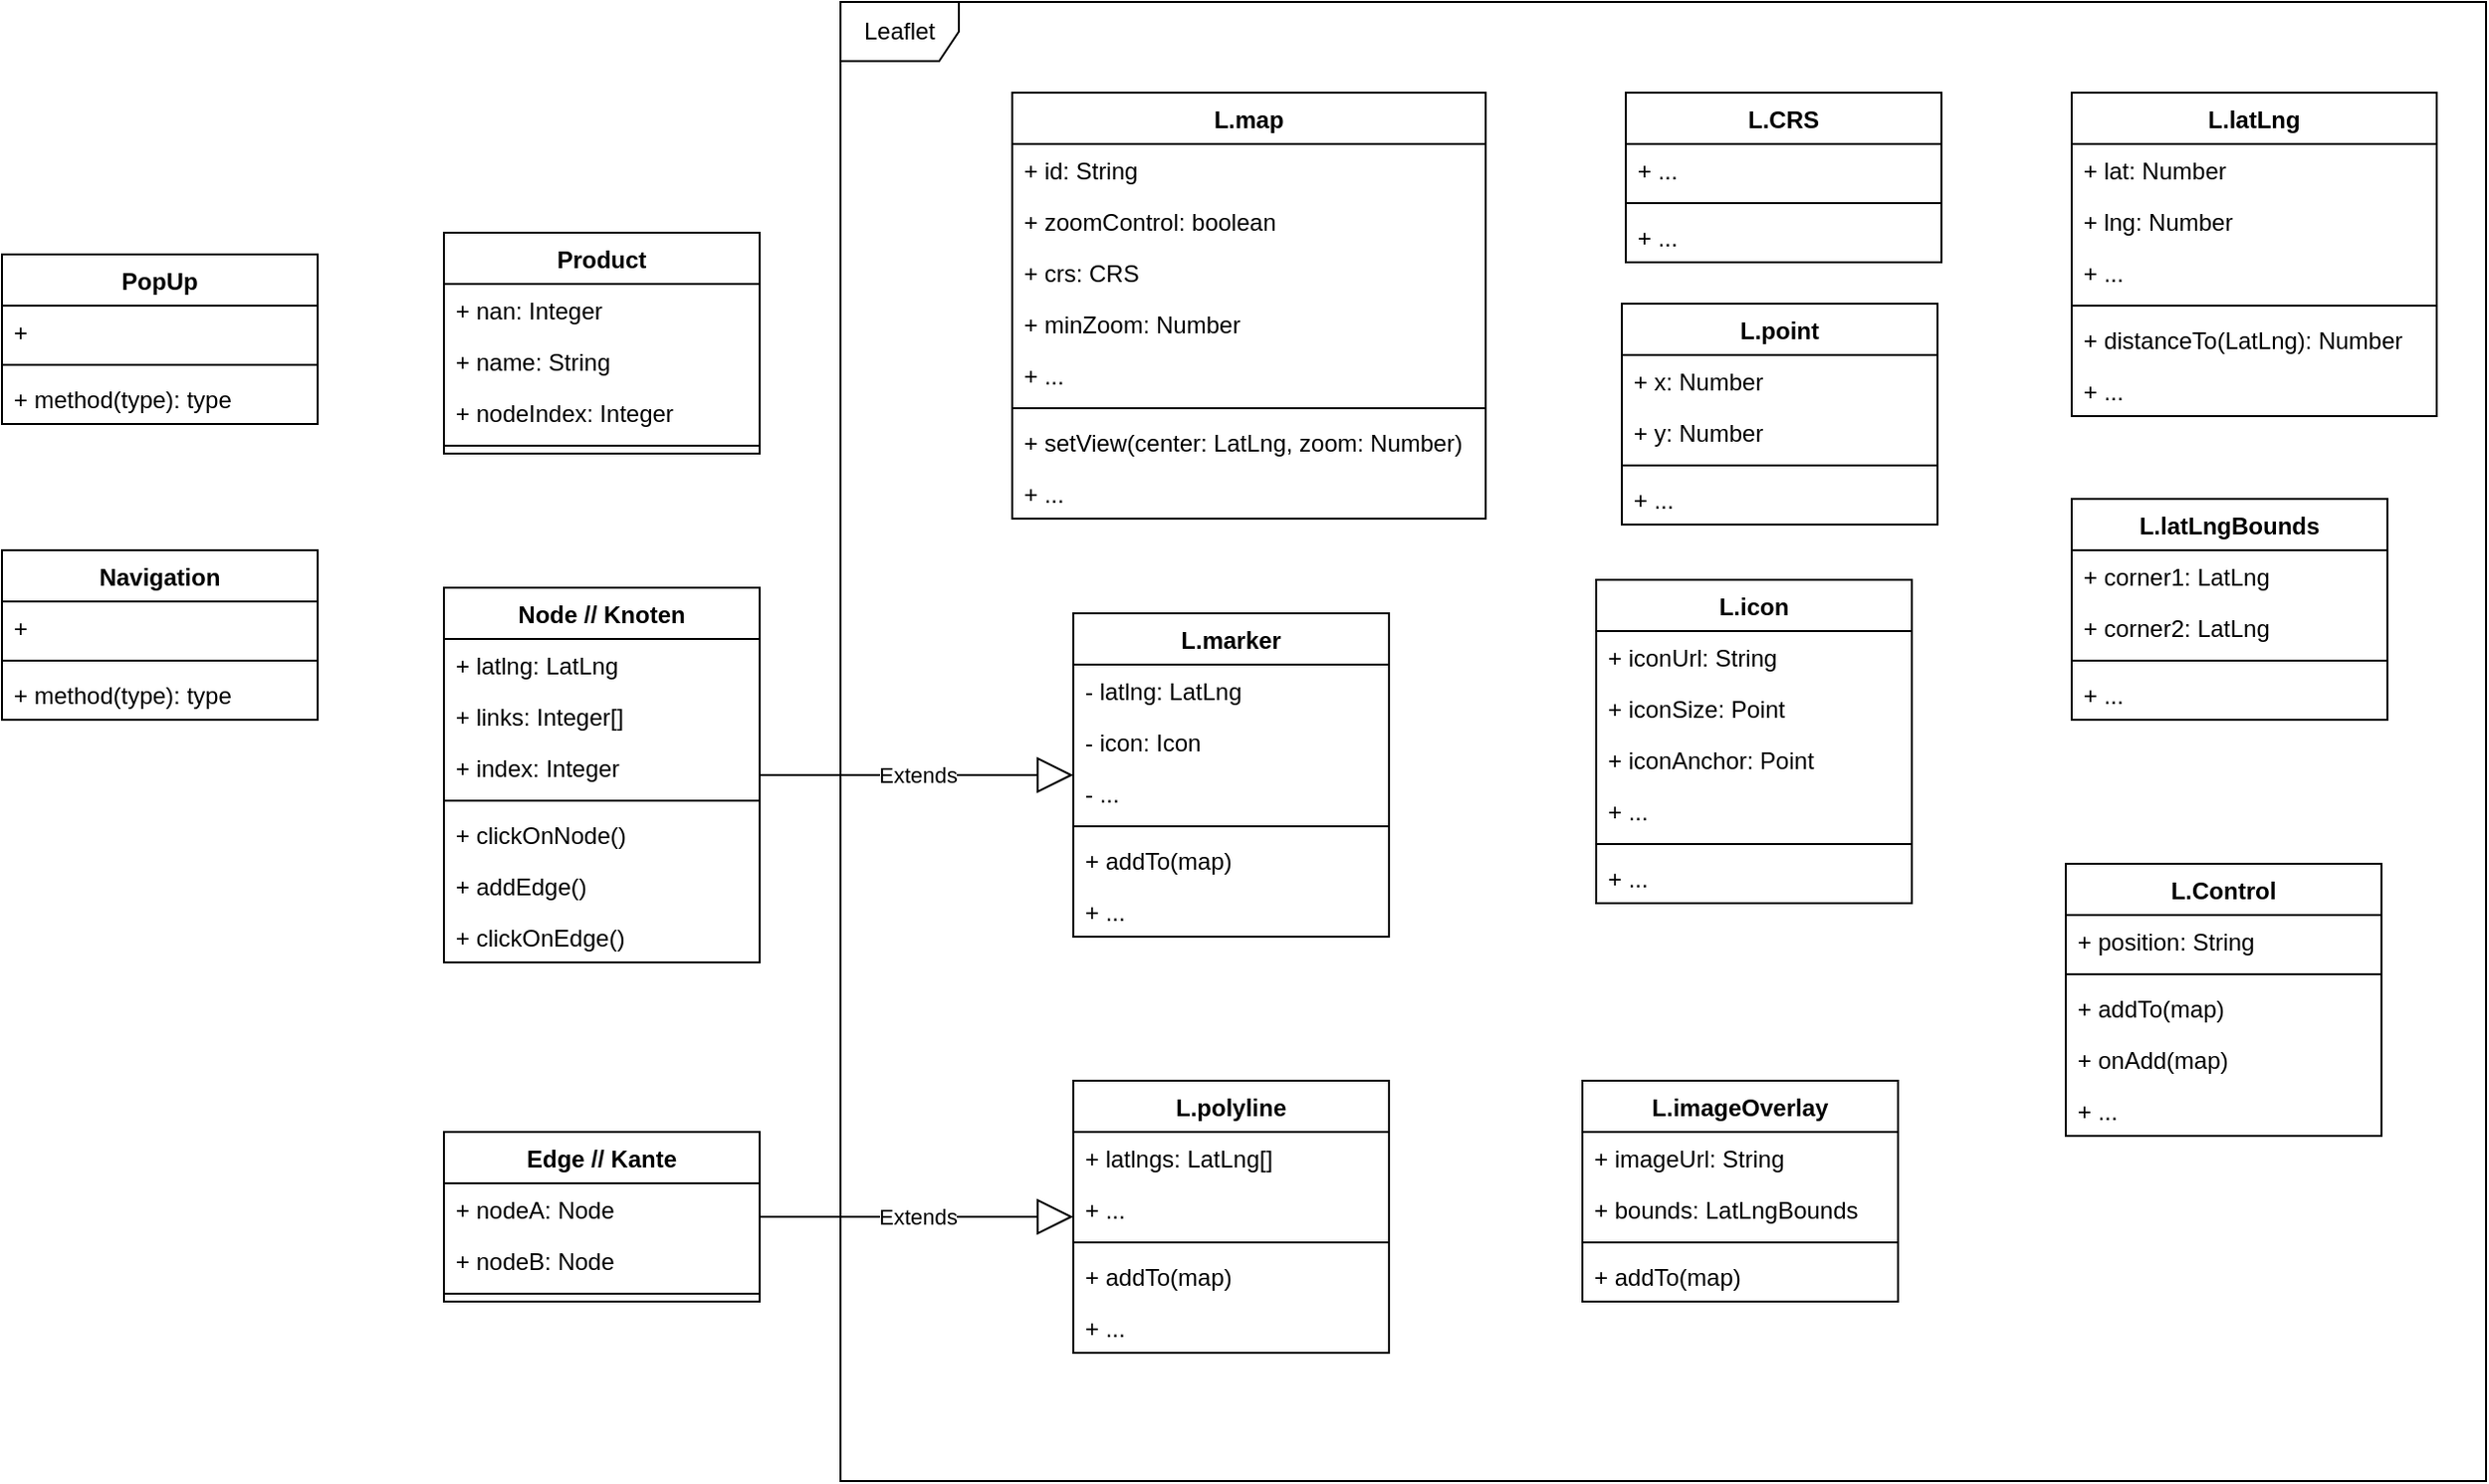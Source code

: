 <mxfile version="24.7.7" pages="2">
  <diagram id="jrNGx-gabtCFgvl1K_JJ" name="Klassendiagramm">
    <mxGraphModel dx="2342" dy="1820" grid="0" gridSize="10" guides="1" tooltips="1" connect="1" arrows="1" fold="1" page="0" pageScale="1" pageWidth="850" pageHeight="1100" math="0" shadow="0">
      <root>
        <mxCell id="0" />
        <mxCell id="1" parent="0" />
        <mxCell id="47bcrhxyphqd8BRHlcOZ-18" value="Leaflet" style="shape=umlFrame;whiteSpace=wrap;html=1;movable=0;resizable=0;rotatable=0;deletable=0;editable=0;connectable=0;locked=1;" parent="1" vertex="1">
          <mxGeometry x="-164" y="-469" width="834" height="750" as="geometry" />
        </mxCell>
        <mxCell id="-IxNRpvLPGeOnTa2XRwh-1" value="Node // Knoten" style="swimlane;fontStyle=1;align=center;verticalAlign=top;childLayout=stackLayout;horizontal=1;startSize=26;horizontalStack=0;resizeParent=1;resizeParentMax=0;resizeLast=0;collapsible=1;marginBottom=0;" parent="1" vertex="1">
          <mxGeometry x="-365" y="-172" width="160" height="190" as="geometry" />
        </mxCell>
        <mxCell id="2" value="+ latlng: LatLng" style="text;strokeColor=none;fillColor=none;align=left;verticalAlign=top;spacingLeft=4;spacingRight=4;overflow=hidden;rotatable=0;points=[[0,0.5],[1,0.5]];portConstraint=eastwest;" parent="-IxNRpvLPGeOnTa2XRwh-1" vertex="1">
          <mxGeometry y="26" width="160" height="26" as="geometry" />
        </mxCell>
        <mxCell id="79ByzgNNwlD58r3_2kEv-2" value="+ links: Integer[]" style="text;strokeColor=none;fillColor=none;align=left;verticalAlign=top;spacingLeft=4;spacingRight=4;overflow=hidden;rotatable=0;points=[[0,0.5],[1,0.5]];portConstraint=eastwest;" parent="-IxNRpvLPGeOnTa2XRwh-1" vertex="1">
          <mxGeometry y="52" width="160" height="26" as="geometry" />
        </mxCell>
        <mxCell id="47bcrhxyphqd8BRHlcOZ-35" value="+ index: Integer" style="text;strokeColor=none;fillColor=none;align=left;verticalAlign=top;spacingLeft=4;spacingRight=4;overflow=hidden;rotatable=0;points=[[0,0.5],[1,0.5]];portConstraint=eastwest;" parent="-IxNRpvLPGeOnTa2XRwh-1" vertex="1">
          <mxGeometry y="78" width="160" height="26" as="geometry" />
        </mxCell>
        <mxCell id="-IxNRpvLPGeOnTa2XRwh-3" value="" style="line;strokeWidth=1;fillColor=none;align=left;verticalAlign=middle;spacingTop=-1;spacingLeft=3;spacingRight=3;rotatable=0;labelPosition=right;points=[];portConstraint=eastwest;strokeColor=inherit;" parent="-IxNRpvLPGeOnTa2XRwh-1" vertex="1">
          <mxGeometry y="104" width="160" height="8" as="geometry" />
        </mxCell>
        <mxCell id="-IxNRpvLPGeOnTa2XRwh-4" value="+ clickOnNode()" style="text;strokeColor=none;fillColor=none;align=left;verticalAlign=top;spacingLeft=4;spacingRight=4;overflow=hidden;rotatable=0;points=[[0,0.5],[1,0.5]];portConstraint=eastwest;" parent="-IxNRpvLPGeOnTa2XRwh-1" vertex="1">
          <mxGeometry y="112" width="160" height="26" as="geometry" />
        </mxCell>
        <mxCell id="3" value="+ addEdge()" style="text;strokeColor=none;fillColor=none;align=left;verticalAlign=top;spacingLeft=4;spacingRight=4;overflow=hidden;rotatable=0;points=[[0,0.5],[1,0.5]];portConstraint=eastwest;" parent="-IxNRpvLPGeOnTa2XRwh-1" vertex="1">
          <mxGeometry y="138" width="160" height="26" as="geometry" />
        </mxCell>
        <mxCell id="4" value="+ clickOnEdge()" style="text;strokeColor=none;fillColor=none;align=left;verticalAlign=top;spacingLeft=4;spacingRight=4;overflow=hidden;rotatable=0;points=[[0,0.5],[1,0.5]];portConstraint=eastwest;" parent="-IxNRpvLPGeOnTa2XRwh-1" vertex="1">
          <mxGeometry y="164" width="160" height="26" as="geometry" />
        </mxCell>
        <mxCell id="47bcrhxyphqd8BRHlcOZ-1" value="L.marker" style="swimlane;fontStyle=1;align=center;verticalAlign=top;childLayout=stackLayout;horizontal=1;startSize=26;horizontalStack=0;resizeParent=1;resizeParentMax=0;resizeLast=0;collapsible=1;marginBottom=0;" parent="1" vertex="1">
          <mxGeometry x="-46" y="-159" width="160" height="164" as="geometry" />
        </mxCell>
        <mxCell id="47bcrhxyphqd8BRHlcOZ-2" value="- latlng: LatLng" style="text;strokeColor=none;fillColor=none;align=left;verticalAlign=top;spacingLeft=4;spacingRight=4;overflow=hidden;rotatable=0;points=[[0,0.5],[1,0.5]];portConstraint=eastwest;" parent="47bcrhxyphqd8BRHlcOZ-1" vertex="1">
          <mxGeometry y="26" width="160" height="26" as="geometry" />
        </mxCell>
        <mxCell id="47bcrhxyphqd8BRHlcOZ-5" value="- icon: Icon" style="text;strokeColor=none;fillColor=none;align=left;verticalAlign=top;spacingLeft=4;spacingRight=4;overflow=hidden;rotatable=0;points=[[0,0.5],[1,0.5]];portConstraint=eastwest;" parent="47bcrhxyphqd8BRHlcOZ-1" vertex="1">
          <mxGeometry y="52" width="160" height="26" as="geometry" />
        </mxCell>
        <mxCell id="47bcrhxyphqd8BRHlcOZ-22" value="- ..." style="text;strokeColor=none;fillColor=none;align=left;verticalAlign=top;spacingLeft=4;spacingRight=4;overflow=hidden;rotatable=0;points=[[0,0.5],[1,0.5]];portConstraint=eastwest;" parent="47bcrhxyphqd8BRHlcOZ-1" vertex="1">
          <mxGeometry y="78" width="160" height="26" as="geometry" />
        </mxCell>
        <mxCell id="47bcrhxyphqd8BRHlcOZ-3" value="" style="line;strokeWidth=1;fillColor=none;align=left;verticalAlign=middle;spacingTop=-1;spacingLeft=3;spacingRight=3;rotatable=0;labelPosition=right;points=[];portConstraint=eastwest;strokeColor=inherit;" parent="47bcrhxyphqd8BRHlcOZ-1" vertex="1">
          <mxGeometry y="104" width="160" height="8" as="geometry" />
        </mxCell>
        <mxCell id="4031oEJd7GCodYw7584o-1" value="+ addTo(map)" style="text;strokeColor=none;fillColor=none;align=left;verticalAlign=top;spacingLeft=4;spacingRight=4;overflow=hidden;rotatable=0;points=[[0,0.5],[1,0.5]];portConstraint=eastwest;" parent="47bcrhxyphqd8BRHlcOZ-1" vertex="1">
          <mxGeometry y="112" width="160" height="26" as="geometry" />
        </mxCell>
        <mxCell id="47bcrhxyphqd8BRHlcOZ-23" value="+ ..." style="text;strokeColor=none;fillColor=none;align=left;verticalAlign=top;spacingLeft=4;spacingRight=4;overflow=hidden;rotatable=0;points=[[0,0.5],[1,0.5]];portConstraint=eastwest;" parent="47bcrhxyphqd8BRHlcOZ-1" vertex="1">
          <mxGeometry y="138" width="160" height="26" as="geometry" />
        </mxCell>
        <mxCell id="47bcrhxyphqd8BRHlcOZ-6" value="L.icon" style="swimlane;fontStyle=1;align=center;verticalAlign=top;childLayout=stackLayout;horizontal=1;startSize=26;horizontalStack=0;resizeParent=1;resizeParentMax=0;resizeLast=0;collapsible=1;marginBottom=0;" parent="1" vertex="1">
          <mxGeometry x="219" y="-176" width="160" height="164" as="geometry" />
        </mxCell>
        <mxCell id="47bcrhxyphqd8BRHlcOZ-7" value="+ iconUrl: String" style="text;strokeColor=none;fillColor=none;align=left;verticalAlign=top;spacingLeft=4;spacingRight=4;overflow=hidden;rotatable=0;points=[[0,0.5],[1,0.5]];portConstraint=eastwest;" parent="47bcrhxyphqd8BRHlcOZ-6" vertex="1">
          <mxGeometry y="26" width="160" height="26" as="geometry" />
        </mxCell>
        <mxCell id="47bcrhxyphqd8BRHlcOZ-10" value="+ iconSize: Point" style="text;strokeColor=none;fillColor=none;align=left;verticalAlign=top;spacingLeft=4;spacingRight=4;overflow=hidden;rotatable=0;points=[[0,0.5],[1,0.5]];portConstraint=eastwest;" parent="47bcrhxyphqd8BRHlcOZ-6" vertex="1">
          <mxGeometry y="52" width="160" height="26" as="geometry" />
        </mxCell>
        <mxCell id="47bcrhxyphqd8BRHlcOZ-11" value="+ iconAnchor: Point" style="text;strokeColor=none;fillColor=none;align=left;verticalAlign=top;spacingLeft=4;spacingRight=4;overflow=hidden;rotatable=0;points=[[0,0.5],[1,0.5]];portConstraint=eastwest;" parent="47bcrhxyphqd8BRHlcOZ-6" vertex="1">
          <mxGeometry y="78" width="160" height="26" as="geometry" />
        </mxCell>
        <mxCell id="47bcrhxyphqd8BRHlcOZ-20" value="+ ..." style="text;strokeColor=none;fillColor=none;align=left;verticalAlign=top;spacingLeft=4;spacingRight=4;overflow=hidden;rotatable=0;points=[[0,0.5],[1,0.5]];portConstraint=eastwest;" parent="47bcrhxyphqd8BRHlcOZ-6" vertex="1">
          <mxGeometry y="104" width="160" height="26" as="geometry" />
        </mxCell>
        <mxCell id="47bcrhxyphqd8BRHlcOZ-8" value="" style="line;strokeWidth=1;fillColor=none;align=left;verticalAlign=middle;spacingTop=-1;spacingLeft=3;spacingRight=3;rotatable=0;labelPosition=right;points=[];portConstraint=eastwest;strokeColor=inherit;" parent="47bcrhxyphqd8BRHlcOZ-6" vertex="1">
          <mxGeometry y="130" width="160" height="8" as="geometry" />
        </mxCell>
        <mxCell id="47bcrhxyphqd8BRHlcOZ-9" value="+ ..." style="text;strokeColor=none;fillColor=none;align=left;verticalAlign=top;spacingLeft=4;spacingRight=4;overflow=hidden;rotatable=0;points=[[0,0.5],[1,0.5]];portConstraint=eastwest;" parent="47bcrhxyphqd8BRHlcOZ-6" vertex="1">
          <mxGeometry y="138" width="160" height="26" as="geometry" />
        </mxCell>
        <mxCell id="47bcrhxyphqd8BRHlcOZ-12" value="L.point" style="swimlane;fontStyle=1;align=center;verticalAlign=top;childLayout=stackLayout;horizontal=1;startSize=26;horizontalStack=0;resizeParent=1;resizeParentMax=0;resizeLast=0;collapsible=1;marginBottom=0;" parent="1" vertex="1">
          <mxGeometry x="232" y="-316" width="160" height="112" as="geometry" />
        </mxCell>
        <mxCell id="47bcrhxyphqd8BRHlcOZ-13" value="+ x: Number" style="text;strokeColor=none;fillColor=none;align=left;verticalAlign=top;spacingLeft=4;spacingRight=4;overflow=hidden;rotatable=0;points=[[0,0.5],[1,0.5]];portConstraint=eastwest;" parent="47bcrhxyphqd8BRHlcOZ-12" vertex="1">
          <mxGeometry y="26" width="160" height="26" as="geometry" />
        </mxCell>
        <mxCell id="47bcrhxyphqd8BRHlcOZ-16" value="+ y: Number" style="text;strokeColor=none;fillColor=none;align=left;verticalAlign=top;spacingLeft=4;spacingRight=4;overflow=hidden;rotatable=0;points=[[0,0.5],[1,0.5]];portConstraint=eastwest;" parent="47bcrhxyphqd8BRHlcOZ-12" vertex="1">
          <mxGeometry y="52" width="160" height="26" as="geometry" />
        </mxCell>
        <mxCell id="47bcrhxyphqd8BRHlcOZ-14" value="" style="line;strokeWidth=1;fillColor=none;align=left;verticalAlign=middle;spacingTop=-1;spacingLeft=3;spacingRight=3;rotatable=0;labelPosition=right;points=[];portConstraint=eastwest;strokeColor=inherit;" parent="47bcrhxyphqd8BRHlcOZ-12" vertex="1">
          <mxGeometry y="78" width="160" height="8" as="geometry" />
        </mxCell>
        <mxCell id="47bcrhxyphqd8BRHlcOZ-15" value="+ ..." style="text;strokeColor=none;fillColor=none;align=left;verticalAlign=top;spacingLeft=4;spacingRight=4;overflow=hidden;rotatable=0;points=[[0,0.5],[1,0.5]];portConstraint=eastwest;" parent="47bcrhxyphqd8BRHlcOZ-12" vertex="1">
          <mxGeometry y="86" width="160" height="26" as="geometry" />
        </mxCell>
        <mxCell id="47bcrhxyphqd8BRHlcOZ-24" value="Extends" style="endArrow=block;endSize=16;endFill=0;html=1;exitX=1;exitY=0.5;exitDx=0;exitDy=0;" parent="1" source="-IxNRpvLPGeOnTa2XRwh-1" target="47bcrhxyphqd8BRHlcOZ-1" edge="1">
          <mxGeometry width="160" relative="1" as="geometry">
            <mxPoint x="-131" y="106" as="sourcePoint" />
            <mxPoint x="29" y="106" as="targetPoint" />
          </mxGeometry>
        </mxCell>
        <mxCell id="47bcrhxyphqd8BRHlcOZ-27" value="L.latLng" style="swimlane;fontStyle=1;align=center;verticalAlign=top;childLayout=stackLayout;horizontal=1;startSize=26;horizontalStack=0;resizeParent=1;resizeParentMax=0;resizeLast=0;collapsible=1;marginBottom=0;" parent="1" vertex="1">
          <mxGeometry x="460" y="-423" width="185" height="164" as="geometry" />
        </mxCell>
        <mxCell id="47bcrhxyphqd8BRHlcOZ-28" value="+ lat: Number" style="text;strokeColor=none;fillColor=none;align=left;verticalAlign=top;spacingLeft=4;spacingRight=4;overflow=hidden;rotatable=0;points=[[0,0.5],[1,0.5]];portConstraint=eastwest;" parent="47bcrhxyphqd8BRHlcOZ-27" vertex="1">
          <mxGeometry y="26" width="185" height="26" as="geometry" />
        </mxCell>
        <mxCell id="47bcrhxyphqd8BRHlcOZ-32" value="+ lng: Number" style="text;strokeColor=none;fillColor=none;align=left;verticalAlign=top;spacingLeft=4;spacingRight=4;overflow=hidden;rotatable=0;points=[[0,0.5],[1,0.5]];portConstraint=eastwest;" parent="47bcrhxyphqd8BRHlcOZ-27" vertex="1">
          <mxGeometry y="52" width="185" height="26" as="geometry" />
        </mxCell>
        <mxCell id="47bcrhxyphqd8BRHlcOZ-33" value="+ ..." style="text;strokeColor=none;fillColor=none;align=left;verticalAlign=top;spacingLeft=4;spacingRight=4;overflow=hidden;rotatable=0;points=[[0,0.5],[1,0.5]];portConstraint=eastwest;" parent="47bcrhxyphqd8BRHlcOZ-27" vertex="1">
          <mxGeometry y="78" width="185" height="26" as="geometry" />
        </mxCell>
        <mxCell id="47bcrhxyphqd8BRHlcOZ-29" value="" style="line;strokeWidth=1;fillColor=none;align=left;verticalAlign=middle;spacingTop=-1;spacingLeft=3;spacingRight=3;rotatable=0;labelPosition=right;points=[];portConstraint=eastwest;strokeColor=inherit;" parent="47bcrhxyphqd8BRHlcOZ-27" vertex="1">
          <mxGeometry y="104" width="185" height="8" as="geometry" />
        </mxCell>
        <mxCell id="47bcrhxyphqd8BRHlcOZ-30" value="+ distanceTo(LatLng): Number" style="text;strokeColor=none;fillColor=none;align=left;verticalAlign=top;spacingLeft=4;spacingRight=4;overflow=hidden;rotatable=0;points=[[0,0.5],[1,0.5]];portConstraint=eastwest;" parent="47bcrhxyphqd8BRHlcOZ-27" vertex="1">
          <mxGeometry y="112" width="185" height="26" as="geometry" />
        </mxCell>
        <mxCell id="47bcrhxyphqd8BRHlcOZ-31" value="+ ..." style="text;strokeColor=none;fillColor=none;align=left;verticalAlign=top;spacingLeft=4;spacingRight=4;overflow=hidden;rotatable=0;points=[[0,0.5],[1,0.5]];portConstraint=eastwest;" parent="47bcrhxyphqd8BRHlcOZ-27" vertex="1">
          <mxGeometry y="138" width="185" height="26" as="geometry" />
        </mxCell>
        <mxCell id="47bcrhxyphqd8BRHlcOZ-36" value="L.map" style="swimlane;fontStyle=1;align=center;verticalAlign=top;childLayout=stackLayout;horizontal=1;startSize=26;horizontalStack=0;resizeParent=1;resizeParentMax=0;resizeLast=0;collapsible=1;marginBottom=0;" parent="1" vertex="1">
          <mxGeometry x="-77" y="-423" width="240" height="216" as="geometry" />
        </mxCell>
        <mxCell id="47bcrhxyphqd8BRHlcOZ-46" value="+ id: String" style="text;strokeColor=none;fillColor=none;align=left;verticalAlign=top;spacingLeft=4;spacingRight=4;overflow=hidden;rotatable=0;points=[[0,0.5],[1,0.5]];portConstraint=eastwest;" parent="47bcrhxyphqd8BRHlcOZ-36" vertex="1">
          <mxGeometry y="26" width="240" height="26" as="geometry" />
        </mxCell>
        <mxCell id="47bcrhxyphqd8BRHlcOZ-37" value="+ zoomControl: boolean" style="text;strokeColor=none;fillColor=none;align=left;verticalAlign=top;spacingLeft=4;spacingRight=4;overflow=hidden;rotatable=0;points=[[0,0.5],[1,0.5]];portConstraint=eastwest;" parent="47bcrhxyphqd8BRHlcOZ-36" vertex="1">
          <mxGeometry y="52" width="240" height="26" as="geometry" />
        </mxCell>
        <mxCell id="47bcrhxyphqd8BRHlcOZ-40" value="+ crs: CRS" style="text;strokeColor=none;fillColor=none;align=left;verticalAlign=top;spacingLeft=4;spacingRight=4;overflow=hidden;rotatable=0;points=[[0,0.5],[1,0.5]];portConstraint=eastwest;" parent="47bcrhxyphqd8BRHlcOZ-36" vertex="1">
          <mxGeometry y="78" width="240" height="26" as="geometry" />
        </mxCell>
        <mxCell id="47bcrhxyphqd8BRHlcOZ-41" value="+ minZoom: Number" style="text;strokeColor=none;fillColor=none;align=left;verticalAlign=top;spacingLeft=4;spacingRight=4;overflow=hidden;rotatable=0;points=[[0,0.5],[1,0.5]];portConstraint=eastwest;" parent="47bcrhxyphqd8BRHlcOZ-36" vertex="1">
          <mxGeometry y="104" width="240" height="26" as="geometry" />
        </mxCell>
        <mxCell id="47bcrhxyphqd8BRHlcOZ-47" value="+ ..." style="text;strokeColor=none;fillColor=none;align=left;verticalAlign=top;spacingLeft=4;spacingRight=4;overflow=hidden;rotatable=0;points=[[0,0.5],[1,0.5]];portConstraint=eastwest;" parent="47bcrhxyphqd8BRHlcOZ-36" vertex="1">
          <mxGeometry y="130" width="240" height="26" as="geometry" />
        </mxCell>
        <mxCell id="47bcrhxyphqd8BRHlcOZ-38" value="" style="line;strokeWidth=1;fillColor=none;align=left;verticalAlign=middle;spacingTop=-1;spacingLeft=3;spacingRight=3;rotatable=0;labelPosition=right;points=[];portConstraint=eastwest;strokeColor=inherit;" parent="47bcrhxyphqd8BRHlcOZ-36" vertex="1">
          <mxGeometry y="156" width="240" height="8" as="geometry" />
        </mxCell>
        <mxCell id="47bcrhxyphqd8BRHlcOZ-39" value="+ setView(center: LatLng, zoom: Number)" style="text;strokeColor=none;fillColor=none;align=left;verticalAlign=top;spacingLeft=4;spacingRight=4;overflow=hidden;rotatable=0;points=[[0,0.5],[1,0.5]];portConstraint=eastwest;" parent="47bcrhxyphqd8BRHlcOZ-36" vertex="1">
          <mxGeometry y="164" width="240" height="26" as="geometry" />
        </mxCell>
        <mxCell id="47bcrhxyphqd8BRHlcOZ-48" value="+ ..." style="text;strokeColor=none;fillColor=none;align=left;verticalAlign=top;spacingLeft=4;spacingRight=4;overflow=hidden;rotatable=0;points=[[0,0.5],[1,0.5]];portConstraint=eastwest;" parent="47bcrhxyphqd8BRHlcOZ-36" vertex="1">
          <mxGeometry y="190" width="240" height="26" as="geometry" />
        </mxCell>
        <mxCell id="47bcrhxyphqd8BRHlcOZ-42" value="L.imageOverlay" style="swimlane;fontStyle=1;align=center;verticalAlign=top;childLayout=stackLayout;horizontal=1;startSize=26;horizontalStack=0;resizeParent=1;resizeParentMax=0;resizeLast=0;collapsible=1;marginBottom=0;" parent="1" vertex="1">
          <mxGeometry x="212" y="78" width="160" height="112" as="geometry" />
        </mxCell>
        <mxCell id="47bcrhxyphqd8BRHlcOZ-43" value="+ imageUrl: String" style="text;strokeColor=none;fillColor=none;align=left;verticalAlign=top;spacingLeft=4;spacingRight=4;overflow=hidden;rotatable=0;points=[[0,0.5],[1,0.5]];portConstraint=eastwest;" parent="47bcrhxyphqd8BRHlcOZ-42" vertex="1">
          <mxGeometry y="26" width="160" height="26" as="geometry" />
        </mxCell>
        <mxCell id="47bcrhxyphqd8BRHlcOZ-49" value="+ bounds: LatLngBounds" style="text;strokeColor=none;fillColor=none;align=left;verticalAlign=top;spacingLeft=4;spacingRight=4;overflow=hidden;rotatable=0;points=[[0,0.5],[1,0.5]];portConstraint=eastwest;" parent="47bcrhxyphqd8BRHlcOZ-42" vertex="1">
          <mxGeometry y="52" width="160" height="26" as="geometry" />
        </mxCell>
        <mxCell id="47bcrhxyphqd8BRHlcOZ-44" value="" style="line;strokeWidth=1;fillColor=none;align=left;verticalAlign=middle;spacingTop=-1;spacingLeft=3;spacingRight=3;rotatable=0;labelPosition=right;points=[];portConstraint=eastwest;strokeColor=inherit;" parent="47bcrhxyphqd8BRHlcOZ-42" vertex="1">
          <mxGeometry y="78" width="160" height="8" as="geometry" />
        </mxCell>
        <mxCell id="47bcrhxyphqd8BRHlcOZ-45" value="+ addTo(map)" style="text;strokeColor=none;fillColor=none;align=left;verticalAlign=top;spacingLeft=4;spacingRight=4;overflow=hidden;rotatable=0;points=[[0,0.5],[1,0.5]];portConstraint=eastwest;" parent="47bcrhxyphqd8BRHlcOZ-42" vertex="1">
          <mxGeometry y="86" width="160" height="26" as="geometry" />
        </mxCell>
        <mxCell id="47bcrhxyphqd8BRHlcOZ-50" value="L.latLngBounds" style="swimlane;fontStyle=1;align=center;verticalAlign=top;childLayout=stackLayout;horizontal=1;startSize=26;horizontalStack=0;resizeParent=1;resizeParentMax=0;resizeLast=0;collapsible=1;marginBottom=0;" parent="1" vertex="1">
          <mxGeometry x="460" y="-217" width="160" height="112" as="geometry" />
        </mxCell>
        <mxCell id="47bcrhxyphqd8BRHlcOZ-51" value="+ corner1: LatLng" style="text;strokeColor=none;fillColor=none;align=left;verticalAlign=top;spacingLeft=4;spacingRight=4;overflow=hidden;rotatable=0;points=[[0,0.5],[1,0.5]];portConstraint=eastwest;" parent="47bcrhxyphqd8BRHlcOZ-50" vertex="1">
          <mxGeometry y="26" width="160" height="26" as="geometry" />
        </mxCell>
        <mxCell id="47bcrhxyphqd8BRHlcOZ-54" value="+ corner2: LatLng" style="text;strokeColor=none;fillColor=none;align=left;verticalAlign=top;spacingLeft=4;spacingRight=4;overflow=hidden;rotatable=0;points=[[0,0.5],[1,0.5]];portConstraint=eastwest;" parent="47bcrhxyphqd8BRHlcOZ-50" vertex="1">
          <mxGeometry y="52" width="160" height="26" as="geometry" />
        </mxCell>
        <mxCell id="47bcrhxyphqd8BRHlcOZ-52" value="" style="line;strokeWidth=1;fillColor=none;align=left;verticalAlign=middle;spacingTop=-1;spacingLeft=3;spacingRight=3;rotatable=0;labelPosition=right;points=[];portConstraint=eastwest;strokeColor=inherit;" parent="47bcrhxyphqd8BRHlcOZ-50" vertex="1">
          <mxGeometry y="78" width="160" height="8" as="geometry" />
        </mxCell>
        <mxCell id="47bcrhxyphqd8BRHlcOZ-53" value="+ ..." style="text;strokeColor=none;fillColor=none;align=left;verticalAlign=top;spacingLeft=4;spacingRight=4;overflow=hidden;rotatable=0;points=[[0,0.5],[1,0.5]];portConstraint=eastwest;" parent="47bcrhxyphqd8BRHlcOZ-50" vertex="1">
          <mxGeometry y="86" width="160" height="26" as="geometry" />
        </mxCell>
        <mxCell id="47bcrhxyphqd8BRHlcOZ-58" value="L.CRS" style="swimlane;fontStyle=1;align=center;verticalAlign=top;childLayout=stackLayout;horizontal=1;startSize=26;horizontalStack=0;resizeParent=1;resizeParentMax=0;resizeLast=0;collapsible=1;marginBottom=0;" parent="1" vertex="1">
          <mxGeometry x="234" y="-423" width="160" height="86" as="geometry" />
        </mxCell>
        <mxCell id="47bcrhxyphqd8BRHlcOZ-59" value="+ ..." style="text;strokeColor=none;fillColor=none;align=left;verticalAlign=top;spacingLeft=4;spacingRight=4;overflow=hidden;rotatable=0;points=[[0,0.5],[1,0.5]];portConstraint=eastwest;" parent="47bcrhxyphqd8BRHlcOZ-58" vertex="1">
          <mxGeometry y="26" width="160" height="26" as="geometry" />
        </mxCell>
        <mxCell id="47bcrhxyphqd8BRHlcOZ-60" value="" style="line;strokeWidth=1;fillColor=none;align=left;verticalAlign=middle;spacingTop=-1;spacingLeft=3;spacingRight=3;rotatable=0;labelPosition=right;points=[];portConstraint=eastwest;strokeColor=inherit;" parent="47bcrhxyphqd8BRHlcOZ-58" vertex="1">
          <mxGeometry y="52" width="160" height="8" as="geometry" />
        </mxCell>
        <mxCell id="47bcrhxyphqd8BRHlcOZ-61" value="+ ..." style="text;strokeColor=none;fillColor=none;align=left;verticalAlign=top;spacingLeft=4;spacingRight=4;overflow=hidden;rotatable=0;points=[[0,0.5],[1,0.5]];portConstraint=eastwest;" parent="47bcrhxyphqd8BRHlcOZ-58" vertex="1">
          <mxGeometry y="60" width="160" height="26" as="geometry" />
        </mxCell>
        <mxCell id="4031oEJd7GCodYw7584o-3" value="L.polyline" style="swimlane;fontStyle=1;align=center;verticalAlign=top;childLayout=stackLayout;horizontal=1;startSize=26;horizontalStack=0;resizeParent=1;resizeParentMax=0;resizeLast=0;collapsible=1;marginBottom=0;" parent="1" vertex="1">
          <mxGeometry x="-46" y="78" width="160" height="138" as="geometry" />
        </mxCell>
        <mxCell id="4031oEJd7GCodYw7584o-4" value="+ latlngs: LatLng[]" style="text;strokeColor=none;fillColor=none;align=left;verticalAlign=top;spacingLeft=4;spacingRight=4;overflow=hidden;rotatable=0;points=[[0,0.5],[1,0.5]];portConstraint=eastwest;" parent="4031oEJd7GCodYw7584o-3" vertex="1">
          <mxGeometry y="26" width="160" height="26" as="geometry" />
        </mxCell>
        <mxCell id="4031oEJd7GCodYw7584o-13" value="+ ..." style="text;strokeColor=none;fillColor=none;align=left;verticalAlign=top;spacingLeft=4;spacingRight=4;overflow=hidden;rotatable=0;points=[[0,0.5],[1,0.5]];portConstraint=eastwest;" parent="4031oEJd7GCodYw7584o-3" vertex="1">
          <mxGeometry y="52" width="160" height="26" as="geometry" />
        </mxCell>
        <mxCell id="4031oEJd7GCodYw7584o-5" value="" style="line;strokeWidth=1;fillColor=none;align=left;verticalAlign=middle;spacingTop=-1;spacingLeft=3;spacingRight=3;rotatable=0;labelPosition=right;points=[];portConstraint=eastwest;strokeColor=inherit;" parent="4031oEJd7GCodYw7584o-3" vertex="1">
          <mxGeometry y="78" width="160" height="8" as="geometry" />
        </mxCell>
        <mxCell id="4031oEJd7GCodYw7584o-6" value="+ addTo(map)" style="text;strokeColor=none;fillColor=none;align=left;verticalAlign=top;spacingLeft=4;spacingRight=4;overflow=hidden;rotatable=0;points=[[0,0.5],[1,0.5]];portConstraint=eastwest;" parent="4031oEJd7GCodYw7584o-3" vertex="1">
          <mxGeometry y="86" width="160" height="26" as="geometry" />
        </mxCell>
        <mxCell id="4031oEJd7GCodYw7584o-14" value="+ ..." style="text;strokeColor=none;fillColor=none;align=left;verticalAlign=top;spacingLeft=4;spacingRight=4;overflow=hidden;rotatable=0;points=[[0,0.5],[1,0.5]];portConstraint=eastwest;" parent="4031oEJd7GCodYw7584o-3" vertex="1">
          <mxGeometry y="112" width="160" height="26" as="geometry" />
        </mxCell>
        <mxCell id="4031oEJd7GCodYw7584o-7" value="Edge // Kante" style="swimlane;fontStyle=1;align=center;verticalAlign=top;childLayout=stackLayout;horizontal=1;startSize=26;horizontalStack=0;resizeParent=1;resizeParentMax=0;resizeLast=0;collapsible=1;marginBottom=0;" parent="1" vertex="1">
          <mxGeometry x="-365" y="104" width="160" height="86" as="geometry" />
        </mxCell>
        <mxCell id="4031oEJd7GCodYw7584o-8" value="+ nodeA: Node" style="text;strokeColor=none;fillColor=none;align=left;verticalAlign=top;spacingLeft=4;spacingRight=4;overflow=hidden;rotatable=0;points=[[0,0.5],[1,0.5]];portConstraint=eastwest;" parent="4031oEJd7GCodYw7584o-7" vertex="1">
          <mxGeometry y="26" width="160" height="26" as="geometry" />
        </mxCell>
        <mxCell id="4031oEJd7GCodYw7584o-12" value="+ nodeB: Node" style="text;strokeColor=none;fillColor=none;align=left;verticalAlign=top;spacingLeft=4;spacingRight=4;overflow=hidden;rotatable=0;points=[[0,0.5],[1,0.5]];portConstraint=eastwest;" parent="4031oEJd7GCodYw7584o-7" vertex="1">
          <mxGeometry y="52" width="160" height="26" as="geometry" />
        </mxCell>
        <mxCell id="4031oEJd7GCodYw7584o-9" value="" style="line;strokeWidth=1;fillColor=none;align=left;verticalAlign=middle;spacingTop=-1;spacingLeft=3;spacingRight=3;rotatable=0;labelPosition=right;points=[];portConstraint=eastwest;strokeColor=inherit;" parent="4031oEJd7GCodYw7584o-7" vertex="1">
          <mxGeometry y="78" width="160" height="8" as="geometry" />
        </mxCell>
        <mxCell id="4031oEJd7GCodYw7584o-11" value="Extends" style="endArrow=block;endSize=16;endFill=0;html=1;" parent="1" source="4031oEJd7GCodYw7584o-7" target="4031oEJd7GCodYw7584o-3" edge="1">
          <mxGeometry width="160" relative="1" as="geometry">
            <mxPoint x="-218" y="110" as="sourcePoint" />
            <mxPoint x="-58" y="110" as="targetPoint" />
          </mxGeometry>
        </mxCell>
        <mxCell id="eqyPjIkJq11NoU5mD4Jg-10" value="L.Control" style="swimlane;fontStyle=1;align=center;verticalAlign=top;childLayout=stackLayout;horizontal=1;startSize=26;horizontalStack=0;resizeParent=1;resizeParentMax=0;resizeLast=0;collapsible=1;marginBottom=0;" parent="1" vertex="1">
          <mxGeometry x="457" y="-32" width="160" height="138" as="geometry" />
        </mxCell>
        <mxCell id="eqyPjIkJq11NoU5mD4Jg-11" value="+ position: String" style="text;strokeColor=none;fillColor=none;align=left;verticalAlign=top;spacingLeft=4;spacingRight=4;overflow=hidden;rotatable=0;points=[[0,0.5],[1,0.5]];portConstraint=eastwest;" parent="eqyPjIkJq11NoU5mD4Jg-10" vertex="1">
          <mxGeometry y="26" width="160" height="26" as="geometry" />
        </mxCell>
        <mxCell id="eqyPjIkJq11NoU5mD4Jg-12" value="" style="line;strokeWidth=1;fillColor=none;align=left;verticalAlign=middle;spacingTop=-1;spacingLeft=3;spacingRight=3;rotatable=0;labelPosition=right;points=[];portConstraint=eastwest;strokeColor=inherit;" parent="eqyPjIkJq11NoU5mD4Jg-10" vertex="1">
          <mxGeometry y="52" width="160" height="8" as="geometry" />
        </mxCell>
        <mxCell id="eqyPjIkJq11NoU5mD4Jg-13" value="+ addTo(map)" style="text;strokeColor=none;fillColor=none;align=left;verticalAlign=top;spacingLeft=4;spacingRight=4;overflow=hidden;rotatable=0;points=[[0,0.5],[1,0.5]];portConstraint=eastwest;" parent="eqyPjIkJq11NoU5mD4Jg-10" vertex="1">
          <mxGeometry y="60" width="160" height="26" as="geometry" />
        </mxCell>
        <mxCell id="eqyPjIkJq11NoU5mD4Jg-14" value="+ onAdd(map)" style="text;strokeColor=none;fillColor=none;align=left;verticalAlign=top;spacingLeft=4;spacingRight=4;overflow=hidden;rotatable=0;points=[[0,0.5],[1,0.5]];portConstraint=eastwest;" parent="eqyPjIkJq11NoU5mD4Jg-10" vertex="1">
          <mxGeometry y="86" width="160" height="26" as="geometry" />
        </mxCell>
        <mxCell id="eqyPjIkJq11NoU5mD4Jg-15" value="+ ..." style="text;strokeColor=none;fillColor=none;align=left;verticalAlign=top;spacingLeft=4;spacingRight=4;overflow=hidden;rotatable=0;points=[[0,0.5],[1,0.5]];portConstraint=eastwest;" parent="eqyPjIkJq11NoU5mD4Jg-10" vertex="1">
          <mxGeometry y="112" width="160" height="26" as="geometry" />
        </mxCell>
        <mxCell id="5" value="Product" style="swimlane;fontStyle=1;align=center;verticalAlign=top;childLayout=stackLayout;horizontal=1;startSize=26;horizontalStack=0;resizeParent=1;resizeParentMax=0;resizeLast=0;collapsible=1;marginBottom=0;" parent="1" vertex="1">
          <mxGeometry x="-365" y="-352" width="160" height="112" as="geometry" />
        </mxCell>
        <mxCell id="10" value="+ nan: Integer" style="text;strokeColor=none;fillColor=none;align=left;verticalAlign=top;spacingLeft=4;spacingRight=4;overflow=hidden;rotatable=0;points=[[0,0.5],[1,0.5]];portConstraint=eastwest;" parent="5" vertex="1">
          <mxGeometry y="26" width="160" height="26" as="geometry" />
        </mxCell>
        <mxCell id="6" value="+ name: String" style="text;strokeColor=none;fillColor=none;align=left;verticalAlign=top;spacingLeft=4;spacingRight=4;overflow=hidden;rotatable=0;points=[[0,0.5],[1,0.5]];portConstraint=eastwest;" parent="5" vertex="1">
          <mxGeometry y="52" width="160" height="26" as="geometry" />
        </mxCell>
        <mxCell id="9" value="+ nodeIndex: Integer" style="text;strokeColor=none;fillColor=none;align=left;verticalAlign=top;spacingLeft=4;spacingRight=4;overflow=hidden;rotatable=0;points=[[0,0.5],[1,0.5]];portConstraint=eastwest;" parent="5" vertex="1">
          <mxGeometry y="78" width="160" height="26" as="geometry" />
        </mxCell>
        <mxCell id="7" value="" style="line;strokeWidth=1;fillColor=none;align=left;verticalAlign=middle;spacingTop=-1;spacingLeft=3;spacingRight=3;rotatable=0;labelPosition=right;points=[];portConstraint=eastwest;strokeColor=inherit;" parent="5" vertex="1">
          <mxGeometry y="104" width="160" height="8" as="geometry" />
        </mxCell>
        <mxCell id="_UXYap-9G4nkW2X20bQw-10" value="PopUp" style="swimlane;fontStyle=1;align=center;verticalAlign=top;childLayout=stackLayout;horizontal=1;startSize=26;horizontalStack=0;resizeParent=1;resizeParentMax=0;resizeLast=0;collapsible=1;marginBottom=0;whiteSpace=wrap;html=1;" vertex="1" parent="1">
          <mxGeometry x="-589" y="-341" width="160" height="86" as="geometry" />
        </mxCell>
        <mxCell id="_UXYap-9G4nkW2X20bQw-11" value="+&amp;nbsp;" style="text;strokeColor=none;fillColor=none;align=left;verticalAlign=top;spacingLeft=4;spacingRight=4;overflow=hidden;rotatable=0;points=[[0,0.5],[1,0.5]];portConstraint=eastwest;whiteSpace=wrap;html=1;" vertex="1" parent="_UXYap-9G4nkW2X20bQw-10">
          <mxGeometry y="26" width="160" height="26" as="geometry" />
        </mxCell>
        <mxCell id="_UXYap-9G4nkW2X20bQw-12" value="" style="line;strokeWidth=1;fillColor=none;align=left;verticalAlign=middle;spacingTop=-1;spacingLeft=3;spacingRight=3;rotatable=0;labelPosition=right;points=[];portConstraint=eastwest;strokeColor=inherit;" vertex="1" parent="_UXYap-9G4nkW2X20bQw-10">
          <mxGeometry y="52" width="160" height="8" as="geometry" />
        </mxCell>
        <mxCell id="_UXYap-9G4nkW2X20bQw-13" value="+ method(type): type" style="text;strokeColor=none;fillColor=none;align=left;verticalAlign=top;spacingLeft=4;spacingRight=4;overflow=hidden;rotatable=0;points=[[0,0.5],[1,0.5]];portConstraint=eastwest;whiteSpace=wrap;html=1;" vertex="1" parent="_UXYap-9G4nkW2X20bQw-10">
          <mxGeometry y="60" width="160" height="26" as="geometry" />
        </mxCell>
        <mxCell id="_UXYap-9G4nkW2X20bQw-14" value="Navigation" style="swimlane;fontStyle=1;align=center;verticalAlign=top;childLayout=stackLayout;horizontal=1;startSize=26;horizontalStack=0;resizeParent=1;resizeParentMax=0;resizeLast=0;collapsible=1;marginBottom=0;whiteSpace=wrap;html=1;" vertex="1" parent="1">
          <mxGeometry x="-589" y="-191" width="160" height="86" as="geometry" />
        </mxCell>
        <mxCell id="_UXYap-9G4nkW2X20bQw-15" value="+&amp;nbsp;" style="text;strokeColor=none;fillColor=none;align=left;verticalAlign=top;spacingLeft=4;spacingRight=4;overflow=hidden;rotatable=0;points=[[0,0.5],[1,0.5]];portConstraint=eastwest;whiteSpace=wrap;html=1;" vertex="1" parent="_UXYap-9G4nkW2X20bQw-14">
          <mxGeometry y="26" width="160" height="26" as="geometry" />
        </mxCell>
        <mxCell id="_UXYap-9G4nkW2X20bQw-16" value="" style="line;strokeWidth=1;fillColor=none;align=left;verticalAlign=middle;spacingTop=-1;spacingLeft=3;spacingRight=3;rotatable=0;labelPosition=right;points=[];portConstraint=eastwest;strokeColor=inherit;" vertex="1" parent="_UXYap-9G4nkW2X20bQw-14">
          <mxGeometry y="52" width="160" height="8" as="geometry" />
        </mxCell>
        <mxCell id="_UXYap-9G4nkW2X20bQw-17" value="+ method(type): type" style="text;strokeColor=none;fillColor=none;align=left;verticalAlign=top;spacingLeft=4;spacingRight=4;overflow=hidden;rotatable=0;points=[[0,0.5],[1,0.5]];portConstraint=eastwest;whiteSpace=wrap;html=1;" vertex="1" parent="_UXYap-9G4nkW2X20bQw-14">
          <mxGeometry y="60" width="160" height="26" as="geometry" />
        </mxCell>
      </root>
    </mxGraphModel>
  </diagram>
  <diagram id="EIwWNi0Rns-KdU61ulC4" name="Funktionen">
    <mxGraphModel dx="1301" dy="744" grid="0" gridSize="10" guides="1" tooltips="1" connect="1" arrows="1" fold="1" page="0" pageScale="1" pageWidth="827" pageHeight="1169" math="0" shadow="0">
      <root>
        <mxCell id="0" />
        <mxCell id="1" parent="0" />
        <mxCell id="WbzeLadHwOqL8LsVdnn9-3" value="clickOnMap" style="points=[[0.145,0.145,0],[0.5,0,0],[0.855,0.145,0],[1,0.5,0],[0.855,0.855,0],[0.5,1,0],[0.145,0.855,0],[0,0.5,0]];shape=mxgraph.bpmn.event;html=1;verticalLabelPosition=bottom;labelBackgroundColor=#ffffff;verticalAlign=top;align=center;perimeter=ellipsePerimeter;outlineConnect=0;aspect=fixed;outline=standard;symbol=general;" parent="1" vertex="1">
          <mxGeometry x="60" y="350" width="50" height="50" as="geometry" />
        </mxCell>
        <mxCell id="WbzeLadHwOqL8LsVdnn9-4" value="new Node&lt;div&gt;// Knoten erstellen und in nodes[] pushen&lt;/div&gt;" style="points=[[0.25,0,0],[0.5,0,0],[0.75,0,0],[1,0.25,0],[1,0.5,0],[1,0.75,0],[0.75,1,0],[0.5,1,0],[0.25,1,0],[0,0.75,0],[0,0.5,0],[0,0.25,0]];shape=mxgraph.bpmn.task;whiteSpace=wrap;rectStyle=rounded;size=10;html=1;container=1;expand=0;collapsible=0;taskMarker=abstract;" parent="1" vertex="1">
          <mxGeometry x="360" y="335" width="120" height="80" as="geometry" />
        </mxCell>
        <mxCell id="WbzeLadHwOqL8LsVdnn9-10" style="edgeStyle=orthogonalEdgeStyle;rounded=0;orthogonalLoop=1;jettySize=auto;html=1;exitX=1;exitY=0.5;exitDx=0;exitDy=0;exitPerimeter=0;" parent="1" source="WbzeLadHwOqL8LsVdnn9-5" target="WbzeLadHwOqL8LsVdnn9-4" edge="1">
          <mxGeometry relative="1" as="geometry" />
        </mxCell>
        <mxCell id="MG6Vq1d4EZJqfiDlqiuj-20" value="Ja" style="edgeLabel;html=1;align=center;verticalAlign=middle;resizable=0;points=[];" parent="WbzeLadHwOqL8LsVdnn9-10" vertex="1" connectable="0">
          <mxGeometry x="-0.236" y="-2" relative="1" as="geometry">
            <mxPoint x="12" y="-2" as="offset" />
          </mxGeometry>
        </mxCell>
        <mxCell id="WbzeLadHwOqL8LsVdnn9-5" value="checkGraphToggle&lt;br&gt;// Entwicklermenü?" style="points=[[0.25,0.25,0],[0.5,0,0],[0.75,0.25,0],[1,0.5,0],[0.75,0.75,0],[0.5,1,0],[0.25,0.75,0],[0,0.5,0]];shape=mxgraph.bpmn.gateway2;html=1;verticalLabelPosition=top;labelBackgroundColor=#ffffff;verticalAlign=bottom;align=center;perimeter=rhombusPerimeter;outlineConnect=0;outline=none;symbol=none;labelPosition=center;" parent="1" vertex="1">
          <mxGeometry x="210" y="350" width="50" height="50" as="geometry" />
        </mxCell>
        <mxCell id="WbzeLadHwOqL8LsVdnn9-6" style="edgeStyle=orthogonalEdgeStyle;rounded=0;orthogonalLoop=1;jettySize=auto;html=1;exitX=1;exitY=0.5;exitDx=0;exitDy=0;exitPerimeter=0;entryX=0;entryY=0.5;entryDx=0;entryDy=0;entryPerimeter=0;" parent="1" source="WbzeLadHwOqL8LsVdnn9-3" target="WbzeLadHwOqL8LsVdnn9-5" edge="1">
          <mxGeometry relative="1" as="geometry" />
        </mxCell>
        <mxCell id="WbzeLadHwOqL8LsVdnn9-7" value="End" style="points=[[0.145,0.145,0],[0.5,0,0],[0.855,0.145,0],[1,0.5,0],[0.855,0.855,0],[0.5,1,0],[0.145,0.855,0],[0,0.5,0]];shape=mxgraph.bpmn.event;html=1;verticalLabelPosition=middle;labelBackgroundColor=#ffffff;verticalAlign=middle;align=right;perimeter=ellipsePerimeter;outlineConnect=0;aspect=fixed;outline=end;symbol=terminate2;labelPosition=left;" parent="1" vertex="1">
          <mxGeometry x="210" y="545" width="50" height="50" as="geometry" />
        </mxCell>
        <mxCell id="WbzeLadHwOqL8LsVdnn9-8" style="edgeStyle=orthogonalEdgeStyle;rounded=0;orthogonalLoop=1;jettySize=auto;html=1;exitX=0.5;exitY=1;exitDx=0;exitDy=0;exitPerimeter=0;entryX=0.5;entryY=0;entryDx=0;entryDy=0;entryPerimeter=0;" parent="1" source="WbzeLadHwOqL8LsVdnn9-5" target="WbzeLadHwOqL8LsVdnn9-7" edge="1">
          <mxGeometry relative="1" as="geometry" />
        </mxCell>
        <mxCell id="MG6Vq1d4EZJqfiDlqiuj-21" value="Nein" style="edgeLabel;html=1;align=center;verticalAlign=middle;resizable=0;points=[];" parent="WbzeLadHwOqL8LsVdnn9-8" vertex="1" connectable="0">
          <mxGeometry x="-0.175" y="1" relative="1" as="geometry">
            <mxPoint as="offset" />
          </mxGeometry>
        </mxCell>
        <mxCell id="WbzeLadHwOqL8LsVdnn9-17" style="edgeStyle=orthogonalEdgeStyle;rounded=0;orthogonalLoop=1;jettySize=auto;html=1;exitX=1;exitY=0.5;exitDx=0;exitDy=0;exitPerimeter=0;entryX=0;entryY=0.5;entryDx=0;entryDy=0;entryPerimeter=0;" parent="1" source="WbzeLadHwOqL8LsVdnn9-4" target="WbzeLadHwOqL8LsVdnn9-19" edge="1">
          <mxGeometry relative="1" as="geometry">
            <mxPoint x="550" y="375" as="targetPoint" />
          </mxGeometry>
        </mxCell>
        <mxCell id="WbzeLadHwOqL8LsVdnn9-19" value="checkAB&lt;br&gt;// Anfang oder Ende?" style="points=[[0.25,0.25,0],[0.5,0,0],[0.75,0.25,0],[1,0.5,0],[0.75,0.75,0],[0.5,1,0],[0.25,0.75,0],[0,0.5,0]];shape=mxgraph.bpmn.gateway2;html=1;verticalLabelPosition=top;labelBackgroundColor=#ffffff;verticalAlign=bottom;align=center;perimeter=rhombusPerimeter;outlineConnect=0;outline=none;symbol=none;labelPosition=center;" parent="1" vertex="1">
          <mxGeometry x="550" y="350" width="50" height="50" as="geometry" />
        </mxCell>
        <mxCell id="WbzeLadHwOqL8LsVdnn9-23" value="nodeA zuweisen" style="points=[[0.25,0,0],[0.5,0,0],[0.75,0,0],[1,0.25,0],[1,0.5,0],[1,0.75,0],[0.75,1,0],[0.5,1,0],[0.25,1,0],[0,0.75,0],[0,0.5,0],[0,0.25,0]];shape=mxgraph.bpmn.task;whiteSpace=wrap;rectStyle=rounded;size=10;html=1;container=1;expand=0;collapsible=0;taskMarker=abstract;" parent="1" vertex="1">
          <mxGeometry x="515" y="530" width="120" height="80" as="geometry" />
        </mxCell>
        <mxCell id="WbzeLadHwOqL8LsVdnn9-26" style="edgeStyle=orthogonalEdgeStyle;rounded=0;orthogonalLoop=1;jettySize=auto;html=1;exitX=0.5;exitY=1;exitDx=0;exitDy=0;exitPerimeter=0;entryX=0.5;entryY=0;entryDx=0;entryDy=0;entryPerimeter=0;" parent="1" source="WbzeLadHwOqL8LsVdnn9-19" target="WbzeLadHwOqL8LsVdnn9-23" edge="1">
          <mxGeometry relative="1" as="geometry" />
        </mxCell>
        <mxCell id="WbzeLadHwOqL8LsVdnn9-27" value="nodeA == null&lt;div&gt;// Anfang&lt;/div&gt;" style="edgeLabel;html=1;align=center;verticalAlign=middle;resizable=0;points=[];" parent="WbzeLadHwOqL8LsVdnn9-26" vertex="1" connectable="0">
          <mxGeometry x="0.181" y="-1" relative="1" as="geometry">
            <mxPoint as="offset" />
          </mxGeometry>
        </mxCell>
        <mxCell id="WbzeLadHwOqL8LsVdnn9-28" style="edgeStyle=orthogonalEdgeStyle;rounded=0;orthogonalLoop=1;jettySize=auto;html=1;exitX=0;exitY=0.5;exitDx=0;exitDy=0;exitPerimeter=0;entryX=1;entryY=0.5;entryDx=0;entryDy=0;entryPerimeter=0;" parent="1" source="WbzeLadHwOqL8LsVdnn9-23" target="WbzeLadHwOqL8LsVdnn9-7" edge="1">
          <mxGeometry relative="1" as="geometry" />
        </mxCell>
        <mxCell id="WbzeLadHwOqL8LsVdnn9-29" style="edgeStyle=orthogonalEdgeStyle;rounded=0;orthogonalLoop=1;jettySize=auto;html=1;exitX=1;exitY=0.5;exitDx=0;exitDy=0;exitPerimeter=0;" parent="1" source="WbzeLadHwOqL8LsVdnn9-19" target="WbzeLadHwOqL8LsVdnn9-31" edge="1">
          <mxGeometry relative="1" as="geometry">
            <mxPoint x="720" y="375" as="targetPoint" />
          </mxGeometry>
        </mxCell>
        <mxCell id="WbzeLadHwOqL8LsVdnn9-30" value="nodeA != null&lt;div&gt;// Ende&lt;/div&gt;" style="edgeLabel;html=1;align=center;verticalAlign=middle;resizable=0;points=[];" parent="WbzeLadHwOqL8LsVdnn9-29" vertex="1" connectable="0">
          <mxGeometry x="-0.269" y="1" relative="1" as="geometry">
            <mxPoint as="offset" />
          </mxGeometry>
        </mxCell>
        <mxCell id="WbzeLadHwOqL8LsVdnn9-31" value="addEdge&lt;div&gt;// node.index jeweils in andere node.links pushen&lt;/div&gt;" style="points=[[0.25,0,0],[0.5,0,0],[0.75,0,0],[1,0.25,0],[1,0.5,0],[1,0.75,0],[0.75,1,0],[0.5,1,0],[0.25,1,0],[0,0.75,0],[0,0.5,0],[0,0.25,0]];shape=mxgraph.bpmn.task;whiteSpace=wrap;rectStyle=rounded;size=10;html=1;container=1;expand=0;collapsible=0;taskMarker=abstract;" parent="1" vertex="1">
          <mxGeometry x="756" y="335" width="120" height="80" as="geometry" />
        </mxCell>
        <mxCell id="WbzeLadHwOqL8LsVdnn9-33" value="nodeA auf null setzen" style="points=[[0.25,0,0],[0.5,0,0],[0.75,0,0],[1,0.25,0],[1,0.5,0],[1,0.75,0],[0.75,1,0],[0.5,1,0],[0.25,1,0],[0,0.75,0],[0,0.5,0],[0,0.25,0]];shape=mxgraph.bpmn.task;whiteSpace=wrap;rectStyle=rounded;size=10;html=1;container=1;expand=0;collapsible=0;taskMarker=abstract;" parent="1" vertex="1">
          <mxGeometry x="956" y="335" width="120" height="80" as="geometry" />
        </mxCell>
        <mxCell id="WbzeLadHwOqL8LsVdnn9-34" style="edgeStyle=orthogonalEdgeStyle;rounded=0;orthogonalLoop=1;jettySize=auto;html=1;exitX=1;exitY=0.5;exitDx=0;exitDy=0;exitPerimeter=0;entryX=0;entryY=0.5;entryDx=0;entryDy=0;entryPerimeter=0;" parent="1" source="WbzeLadHwOqL8LsVdnn9-31" target="WbzeLadHwOqL8LsVdnn9-33" edge="1">
          <mxGeometry relative="1" as="geometry" />
        </mxCell>
        <mxCell id="WbzeLadHwOqL8LsVdnn9-35" style="edgeStyle=orthogonalEdgeStyle;rounded=0;orthogonalLoop=1;jettySize=auto;html=1;exitX=0.5;exitY=1;exitDx=0;exitDy=0;exitPerimeter=0;entryX=0.5;entryY=1;entryDx=0;entryDy=0;entryPerimeter=0;" parent="1" source="WbzeLadHwOqL8LsVdnn9-33" target="WbzeLadHwOqL8LsVdnn9-7" edge="1">
          <mxGeometry relative="1" as="geometry" />
        </mxCell>
        <mxCell id="MG6Vq1d4EZJqfiDlqiuj-22" value="clickOnNode" style="points=[[0.145,0.145,0],[0.5,0,0],[0.855,0.145,0],[1,0.5,0],[0.855,0.855,0],[0.5,1,0],[0.145,0.855,0],[0,0.5,0]];shape=mxgraph.bpmn.event;html=1;verticalLabelPosition=bottom;labelBackgroundColor=#ffffff;verticalAlign=top;align=center;perimeter=ellipsePerimeter;outlineConnect=0;aspect=fixed;outline=standard;symbol=general;" parent="1" vertex="1">
          <mxGeometry x="52" y="691" width="50" height="50" as="geometry" />
        </mxCell>
        <mxCell id="MG6Vq1d4EZJqfiDlqiuj-23" value="Node auswählen" style="points=[[0.25,0,0],[0.5,0,0],[0.75,0,0],[1,0.25,0],[1,0.5,0],[1,0.75,0],[0.75,1,0],[0.5,1,0],[0.25,1,0],[0,0.75,0],[0,0.5,0],[0,0.25,0]];shape=mxgraph.bpmn.task;whiteSpace=wrap;rectStyle=rounded;size=10;html=1;container=1;expand=0;collapsible=0;taskMarker=abstract;" parent="1" vertex="1">
          <mxGeometry x="352" y="676" width="120" height="80" as="geometry" />
        </mxCell>
        <mxCell id="MG6Vq1d4EZJqfiDlqiuj-24" style="edgeStyle=orthogonalEdgeStyle;rounded=0;orthogonalLoop=1;jettySize=auto;html=1;exitX=1;exitY=0.5;exitDx=0;exitDy=0;exitPerimeter=0;" parent="1" source="MG6Vq1d4EZJqfiDlqiuj-26" target="MG6Vq1d4EZJqfiDlqiuj-23" edge="1">
          <mxGeometry relative="1" as="geometry" />
        </mxCell>
        <mxCell id="MG6Vq1d4EZJqfiDlqiuj-25" value="Ja" style="edgeLabel;html=1;align=center;verticalAlign=middle;resizable=0;points=[];" parent="MG6Vq1d4EZJqfiDlqiuj-24" vertex="1" connectable="0">
          <mxGeometry x="-0.236" y="-2" relative="1" as="geometry">
            <mxPoint x="12" y="-2" as="offset" />
          </mxGeometry>
        </mxCell>
        <mxCell id="MG6Vq1d4EZJqfiDlqiuj-26" value="checkGraphToggle&lt;br&gt;// Entwicklermenü?" style="points=[[0.25,0.25,0],[0.5,0,0],[0.75,0.25,0],[1,0.5,0],[0.75,0.75,0],[0.5,1,0],[0.25,0.75,0],[0,0.5,0]];shape=mxgraph.bpmn.gateway2;html=1;verticalLabelPosition=top;labelBackgroundColor=#ffffff;verticalAlign=bottom;align=center;perimeter=rhombusPerimeter;outlineConnect=0;outline=none;symbol=none;labelPosition=center;" parent="1" vertex="1">
          <mxGeometry x="202" y="691" width="50" height="50" as="geometry" />
        </mxCell>
        <mxCell id="MG6Vq1d4EZJqfiDlqiuj-27" style="edgeStyle=orthogonalEdgeStyle;rounded=0;orthogonalLoop=1;jettySize=auto;html=1;exitX=1;exitY=0.5;exitDx=0;exitDy=0;exitPerimeter=0;entryX=0;entryY=0.5;entryDx=0;entryDy=0;entryPerimeter=0;" parent="1" source="MG6Vq1d4EZJqfiDlqiuj-22" target="MG6Vq1d4EZJqfiDlqiuj-26" edge="1">
          <mxGeometry relative="1" as="geometry" />
        </mxCell>
        <mxCell id="MG6Vq1d4EZJqfiDlqiuj-28" value="End" style="points=[[0.145,0.145,0],[0.5,0,0],[0.855,0.145,0],[1,0.5,0],[0.855,0.855,0],[0.5,1,0],[0.145,0.855,0],[0,0.5,0]];shape=mxgraph.bpmn.event;html=1;verticalLabelPosition=middle;labelBackgroundColor=#ffffff;verticalAlign=middle;align=right;perimeter=ellipsePerimeter;outlineConnect=0;aspect=fixed;outline=end;symbol=terminate2;labelPosition=left;" parent="1" vertex="1">
          <mxGeometry x="202" y="886" width="50" height="50" as="geometry" />
        </mxCell>
        <mxCell id="MG6Vq1d4EZJqfiDlqiuj-29" style="edgeStyle=orthogonalEdgeStyle;rounded=0;orthogonalLoop=1;jettySize=auto;html=1;exitX=0.5;exitY=1;exitDx=0;exitDy=0;exitPerimeter=0;entryX=0.5;entryY=0;entryDx=0;entryDy=0;entryPerimeter=0;" parent="1" source="MG6Vq1d4EZJqfiDlqiuj-26" target="MG6Vq1d4EZJqfiDlqiuj-28" edge="1">
          <mxGeometry relative="1" as="geometry" />
        </mxCell>
        <mxCell id="MG6Vq1d4EZJqfiDlqiuj-30" value="Nein" style="edgeLabel;html=1;align=center;verticalAlign=middle;resizable=0;points=[];" parent="MG6Vq1d4EZJqfiDlqiuj-29" vertex="1" connectable="0">
          <mxGeometry x="-0.175" y="1" relative="1" as="geometry">
            <mxPoint as="offset" />
          </mxGeometry>
        </mxCell>
        <mxCell id="MG6Vq1d4EZJqfiDlqiuj-31" style="edgeStyle=orthogonalEdgeStyle;rounded=0;orthogonalLoop=1;jettySize=auto;html=1;exitX=1;exitY=0.5;exitDx=0;exitDy=0;exitPerimeter=0;entryX=0;entryY=0.5;entryDx=0;entryDy=0;entryPerimeter=0;" parent="1" source="MG6Vq1d4EZJqfiDlqiuj-23" target="MG6Vq1d4EZJqfiDlqiuj-32" edge="1">
          <mxGeometry relative="1" as="geometry">
            <mxPoint x="542" y="716" as="targetPoint" />
          </mxGeometry>
        </mxCell>
        <mxCell id="MG6Vq1d4EZJqfiDlqiuj-32" value="checkAB&lt;br&gt;// Anfang oder Ende?" style="points=[[0.25,0.25,0],[0.5,0,0],[0.75,0.25,0],[1,0.5,0],[0.75,0.75,0],[0.5,1,0],[0.25,0.75,0],[0,0.5,0]];shape=mxgraph.bpmn.gateway2;html=1;verticalLabelPosition=top;labelBackgroundColor=#ffffff;verticalAlign=bottom;align=center;perimeter=rhombusPerimeter;outlineConnect=0;outline=none;symbol=none;labelPosition=center;" parent="1" vertex="1">
          <mxGeometry x="542" y="691" width="50" height="50" as="geometry" />
        </mxCell>
        <mxCell id="MG6Vq1d4EZJqfiDlqiuj-34" value="nodeA zuweisen" style="points=[[0.25,0,0],[0.5,0,0],[0.75,0,0],[1,0.25,0],[1,0.5,0],[1,0.75,0],[0.75,1,0],[0.5,1,0],[0.25,1,0],[0,0.75,0],[0,0.5,0],[0,0.25,0]];shape=mxgraph.bpmn.task;whiteSpace=wrap;rectStyle=rounded;size=10;html=1;container=1;expand=0;collapsible=0;taskMarker=abstract;" parent="1" vertex="1">
          <mxGeometry x="507" y="871" width="120" height="80" as="geometry" />
        </mxCell>
        <mxCell id="MG6Vq1d4EZJqfiDlqiuj-35" style="edgeStyle=orthogonalEdgeStyle;rounded=0;orthogonalLoop=1;jettySize=auto;html=1;exitX=0.5;exitY=1;exitDx=0;exitDy=0;exitPerimeter=0;entryX=0.5;entryY=0;entryDx=0;entryDy=0;entryPerimeter=0;" parent="1" source="MG6Vq1d4EZJqfiDlqiuj-32" target="MG6Vq1d4EZJqfiDlqiuj-34" edge="1">
          <mxGeometry relative="1" as="geometry" />
        </mxCell>
        <mxCell id="MG6Vq1d4EZJqfiDlqiuj-36" value="nodeA == null&lt;div&gt;// Anfang&lt;/div&gt;" style="edgeLabel;html=1;align=center;verticalAlign=middle;resizable=0;points=[];" parent="MG6Vq1d4EZJqfiDlqiuj-35" vertex="1" connectable="0">
          <mxGeometry x="0.181" y="-1" relative="1" as="geometry">
            <mxPoint as="offset" />
          </mxGeometry>
        </mxCell>
        <mxCell id="MG6Vq1d4EZJqfiDlqiuj-37" style="edgeStyle=orthogonalEdgeStyle;rounded=0;orthogonalLoop=1;jettySize=auto;html=1;exitX=0;exitY=0.5;exitDx=0;exitDy=0;exitPerimeter=0;entryX=1;entryY=0.5;entryDx=0;entryDy=0;entryPerimeter=0;" parent="1" source="MG6Vq1d4EZJqfiDlqiuj-34" target="MG6Vq1d4EZJqfiDlqiuj-28" edge="1">
          <mxGeometry relative="1" as="geometry" />
        </mxCell>
        <mxCell id="MG6Vq1d4EZJqfiDlqiuj-38" style="edgeStyle=orthogonalEdgeStyle;rounded=0;orthogonalLoop=1;jettySize=auto;html=1;exitX=1;exitY=0.5;exitDx=0;exitDy=0;exitPerimeter=0;" parent="1" source="MG6Vq1d4EZJqfiDlqiuj-32" target="MG6Vq1d4EZJqfiDlqiuj-40" edge="1">
          <mxGeometry relative="1" as="geometry">
            <mxPoint x="712" y="716" as="targetPoint" />
          </mxGeometry>
        </mxCell>
        <mxCell id="MG6Vq1d4EZJqfiDlqiuj-39" value="nodeA != null&lt;div&gt;// Ende&lt;/div&gt;" style="edgeLabel;html=1;align=center;verticalAlign=middle;resizable=0;points=[];" parent="MG6Vq1d4EZJqfiDlqiuj-38" vertex="1" connectable="0">
          <mxGeometry x="-0.269" y="1" relative="1" as="geometry">
            <mxPoint as="offset" />
          </mxGeometry>
        </mxCell>
        <mxCell id="MG6Vq1d4EZJqfiDlqiuj-40" value="addEdge&lt;div&gt;// node.index jeweils in andere node.links pushen&lt;/div&gt;" style="points=[[0.25,0,0],[0.5,0,0],[0.75,0,0],[1,0.25,0],[1,0.5,0],[1,0.75,0],[0.75,1,0],[0.5,1,0],[0.25,1,0],[0,0.75,0],[0,0.5,0],[0,0.25,0]];shape=mxgraph.bpmn.task;whiteSpace=wrap;rectStyle=rounded;size=10;html=1;container=1;expand=0;collapsible=0;taskMarker=abstract;" parent="1" vertex="1">
          <mxGeometry x="756" y="676" width="120" height="80" as="geometry" />
        </mxCell>
        <mxCell id="MG6Vq1d4EZJqfiDlqiuj-42" value="nodeA auf null setzen" style="points=[[0.25,0,0],[0.5,0,0],[0.75,0,0],[1,0.25,0],[1,0.5,0],[1,0.75,0],[0.75,1,0],[0.5,1,0],[0.25,1,0],[0,0.75,0],[0,0.5,0],[0,0.25,0]];shape=mxgraph.bpmn.task;whiteSpace=wrap;rectStyle=rounded;size=10;html=1;container=1;expand=0;collapsible=0;taskMarker=abstract;" parent="1" vertex="1">
          <mxGeometry x="956" y="676" width="120" height="80" as="geometry" />
        </mxCell>
        <mxCell id="MG6Vq1d4EZJqfiDlqiuj-43" style="edgeStyle=orthogonalEdgeStyle;rounded=0;orthogonalLoop=1;jettySize=auto;html=1;exitX=1;exitY=0.5;exitDx=0;exitDy=0;exitPerimeter=0;entryX=0;entryY=0.5;entryDx=0;entryDy=0;entryPerimeter=0;" parent="1" source="MG6Vq1d4EZJqfiDlqiuj-40" target="MG6Vq1d4EZJqfiDlqiuj-42" edge="1">
          <mxGeometry relative="1" as="geometry" />
        </mxCell>
        <mxCell id="MG6Vq1d4EZJqfiDlqiuj-44" style="edgeStyle=orthogonalEdgeStyle;rounded=0;orthogonalLoop=1;jettySize=auto;html=1;exitX=0.5;exitY=1;exitDx=0;exitDy=0;exitPerimeter=0;entryX=0.5;entryY=1;entryDx=0;entryDy=0;entryPerimeter=0;" parent="1" source="MG6Vq1d4EZJqfiDlqiuj-42" target="MG6Vq1d4EZJqfiDlqiuj-28" edge="1">
          <mxGeometry relative="1" as="geometry" />
        </mxCell>
        <mxCell id="MG6Vq1d4EZJqfiDlqiuj-45" value="clickOnEdge" style="points=[[0.145,0.145,0],[0.5,0,0],[0.855,0.145,0],[1,0.5,0],[0.855,0.855,0],[0.5,1,0],[0.145,0.855,0],[0,0.5,0]];shape=mxgraph.bpmn.event;html=1;verticalLabelPosition=bottom;labelBackgroundColor=#ffffff;verticalAlign=top;align=center;perimeter=ellipsePerimeter;outlineConnect=0;aspect=fixed;outline=standard;symbol=general;" parent="1" vertex="1">
          <mxGeometry x="44" y="1034" width="50" height="50" as="geometry" />
        </mxCell>
        <mxCell id="MG6Vq1d4EZJqfiDlqiuj-46" value="new Node&lt;div style=&quot;border-color: var(--border-color);&quot;&gt;// Knoten erstellen und in nodes[] pushen&lt;/div&gt;" style="points=[[0.25,0,0],[0.5,0,0],[0.75,0,0],[1,0.25,0],[1,0.5,0],[1,0.75,0],[0.75,1,0],[0.5,1,0],[0.25,1,0],[0,0.75,0],[0,0.5,0],[0,0.25,0]];shape=mxgraph.bpmn.task;whiteSpace=wrap;rectStyle=rounded;size=10;html=1;container=1;expand=0;collapsible=0;taskMarker=abstract;" parent="1" vertex="1">
          <mxGeometry x="344" y="1019" width="120" height="80" as="geometry" />
        </mxCell>
        <mxCell id="MG6Vq1d4EZJqfiDlqiuj-47" style="edgeStyle=orthogonalEdgeStyle;rounded=0;orthogonalLoop=1;jettySize=auto;html=1;exitX=1;exitY=0.5;exitDx=0;exitDy=0;exitPerimeter=0;" parent="1" source="MG6Vq1d4EZJqfiDlqiuj-49" target="MG6Vq1d4EZJqfiDlqiuj-46" edge="1">
          <mxGeometry relative="1" as="geometry" />
        </mxCell>
        <mxCell id="MG6Vq1d4EZJqfiDlqiuj-48" value="Ja" style="edgeLabel;html=1;align=center;verticalAlign=middle;resizable=0;points=[];" parent="MG6Vq1d4EZJqfiDlqiuj-47" vertex="1" connectable="0">
          <mxGeometry x="-0.236" y="-2" relative="1" as="geometry">
            <mxPoint x="12" y="-2" as="offset" />
          </mxGeometry>
        </mxCell>
        <mxCell id="MG6Vq1d4EZJqfiDlqiuj-49" value="checkGraphToggle&lt;br&gt;// Entwicklermenü?" style="points=[[0.25,0.25,0],[0.5,0,0],[0.75,0.25,0],[1,0.5,0],[0.75,0.75,0],[0.5,1,0],[0.25,0.75,0],[0,0.5,0]];shape=mxgraph.bpmn.gateway2;html=1;verticalLabelPosition=top;labelBackgroundColor=#ffffff;verticalAlign=bottom;align=center;perimeter=rhombusPerimeter;outlineConnect=0;outline=none;symbol=none;labelPosition=center;" parent="1" vertex="1">
          <mxGeometry x="194" y="1034" width="50" height="50" as="geometry" />
        </mxCell>
        <mxCell id="MG6Vq1d4EZJqfiDlqiuj-50" style="edgeStyle=orthogonalEdgeStyle;rounded=0;orthogonalLoop=1;jettySize=auto;html=1;exitX=1;exitY=0.5;exitDx=0;exitDy=0;exitPerimeter=0;entryX=0;entryY=0.5;entryDx=0;entryDy=0;entryPerimeter=0;" parent="1" source="MG6Vq1d4EZJqfiDlqiuj-45" target="MG6Vq1d4EZJqfiDlqiuj-49" edge="1">
          <mxGeometry relative="1" as="geometry" />
        </mxCell>
        <mxCell id="MG6Vq1d4EZJqfiDlqiuj-52" style="edgeStyle=orthogonalEdgeStyle;rounded=0;orthogonalLoop=1;jettySize=auto;html=1;exitX=0.5;exitY=1;exitDx=0;exitDy=0;exitPerimeter=0;entryX=0.5;entryY=0;entryDx=0;entryDy=0;entryPerimeter=0;" parent="1" source="MG6Vq1d4EZJqfiDlqiuj-49" target="MG6Vq1d4EZJqfiDlqiuj-69" edge="1">
          <mxGeometry relative="1" as="geometry">
            <mxPoint x="162" y="1214" as="targetPoint" />
          </mxGeometry>
        </mxCell>
        <mxCell id="MG6Vq1d4EZJqfiDlqiuj-53" value="Nein" style="edgeLabel;html=1;align=center;verticalAlign=middle;resizable=0;points=[];" parent="MG6Vq1d4EZJqfiDlqiuj-52" vertex="1" connectable="0">
          <mxGeometry x="-0.175" y="1" relative="1" as="geometry">
            <mxPoint as="offset" />
          </mxGeometry>
        </mxCell>
        <mxCell id="MG6Vq1d4EZJqfiDlqiuj-54" style="edgeStyle=orthogonalEdgeStyle;rounded=0;orthogonalLoop=1;jettySize=auto;html=1;exitX=1;exitY=0.5;exitDx=0;exitDy=0;exitPerimeter=0;entryX=0;entryY=0.5;entryDx=0;entryDy=0;entryPerimeter=0;" parent="1" source="MG6Vq1d4EZJqfiDlqiuj-46" target="MG6Vq1d4EZJqfiDlqiuj-55" edge="1">
          <mxGeometry relative="1" as="geometry">
            <mxPoint x="534" y="1059" as="targetPoint" />
          </mxGeometry>
        </mxCell>
        <mxCell id="MG6Vq1d4EZJqfiDlqiuj-55" value="checkAB&lt;br&gt;// Anfang oder Ende?" style="points=[[0.25,0.25,0],[0.5,0,0],[0.75,0.25,0],[1,0.5,0],[0.75,0.75,0],[0.5,1,0],[0.25,0.75,0],[0,0.5,0]];shape=mxgraph.bpmn.gateway2;html=1;verticalLabelPosition=top;labelBackgroundColor=#ffffff;verticalAlign=bottom;align=center;perimeter=rhombusPerimeter;outlineConnect=0;outline=none;symbol=none;labelPosition=center;" parent="1" vertex="1">
          <mxGeometry x="534" y="1034" width="50" height="50" as="geometry" />
        </mxCell>
        <mxCell id="MG6Vq1d4EZJqfiDlqiuj-57" value="nodeA zuweisen" style="points=[[0.25,0,0],[0.5,0,0],[0.75,0,0],[1,0.25,0],[1,0.5,0],[1,0.75,0],[0.75,1,0],[0.5,1,0],[0.25,1,0],[0,0.75,0],[0,0.5,0],[0,0.25,0]];shape=mxgraph.bpmn.task;whiteSpace=wrap;rectStyle=rounded;size=10;html=1;container=1;expand=0;collapsible=0;taskMarker=abstract;" parent="1" vertex="1">
          <mxGeometry x="499" y="1214" width="120" height="80" as="geometry" />
        </mxCell>
        <mxCell id="MG6Vq1d4EZJqfiDlqiuj-58" style="edgeStyle=orthogonalEdgeStyle;rounded=0;orthogonalLoop=1;jettySize=auto;html=1;exitX=0.5;exitY=1;exitDx=0;exitDy=0;exitPerimeter=0;entryX=0.5;entryY=0;entryDx=0;entryDy=0;entryPerimeter=0;" parent="1" source="MG6Vq1d4EZJqfiDlqiuj-55" target="MG6Vq1d4EZJqfiDlqiuj-57" edge="1">
          <mxGeometry relative="1" as="geometry" />
        </mxCell>
        <mxCell id="MG6Vq1d4EZJqfiDlqiuj-59" value="nodeA == null&lt;div&gt;// Anfang&lt;/div&gt;" style="edgeLabel;html=1;align=center;verticalAlign=middle;resizable=0;points=[];" parent="MG6Vq1d4EZJqfiDlqiuj-58" vertex="1" connectable="0">
          <mxGeometry x="0.181" y="-1" relative="1" as="geometry">
            <mxPoint as="offset" />
          </mxGeometry>
        </mxCell>
        <mxCell id="MG6Vq1d4EZJqfiDlqiuj-60" style="edgeStyle=orthogonalEdgeStyle;rounded=0;orthogonalLoop=1;jettySize=auto;html=1;exitX=1;exitY=0.5;exitDx=0;exitDy=0;exitPerimeter=0;entryX=0;entryY=0.5;entryDx=0;entryDy=0;entryPerimeter=0;" parent="1" source="MG6Vq1d4EZJqfiDlqiuj-57" target="MG6Vq1d4EZJqfiDlqiuj-68" edge="1">
          <mxGeometry relative="1" as="geometry">
            <mxPoint x="244" y="1254" as="targetPoint" />
          </mxGeometry>
        </mxCell>
        <mxCell id="MG6Vq1d4EZJqfiDlqiuj-61" style="edgeStyle=orthogonalEdgeStyle;rounded=0;orthogonalLoop=1;jettySize=auto;html=1;exitX=1;exitY=0.5;exitDx=0;exitDy=0;exitPerimeter=0;" parent="1" source="MG6Vq1d4EZJqfiDlqiuj-55" target="MG6Vq1d4EZJqfiDlqiuj-63" edge="1">
          <mxGeometry relative="1" as="geometry">
            <mxPoint x="704" y="1059" as="targetPoint" />
          </mxGeometry>
        </mxCell>
        <mxCell id="MG6Vq1d4EZJqfiDlqiuj-62" value="nodeA != null&lt;div&gt;// Ende&lt;/div&gt;" style="edgeLabel;html=1;align=center;verticalAlign=middle;resizable=0;points=[];" parent="MG6Vq1d4EZJqfiDlqiuj-61" vertex="1" connectable="0">
          <mxGeometry x="-0.269" y="1" relative="1" as="geometry">
            <mxPoint as="offset" />
          </mxGeometry>
        </mxCell>
        <mxCell id="MG6Vq1d4EZJqfiDlqiuj-63" value="addEdge&lt;div&gt;// node.index jeweils in andere node.links pushen&lt;/div&gt;" style="points=[[0.25,0,0],[0.5,0,0],[0.75,0,0],[1,0.25,0],[1,0.5,0],[1,0.75,0],[0.75,1,0],[0.5,1,0],[0.25,1,0],[0,0.75,0],[0,0.5,0],[0,0.25,0]];shape=mxgraph.bpmn.task;whiteSpace=wrap;rectStyle=rounded;size=10;html=1;container=1;expand=0;collapsible=0;taskMarker=abstract;" parent="1" vertex="1">
          <mxGeometry x="756" y="1019" width="120" height="80" as="geometry" />
        </mxCell>
        <mxCell id="MG6Vq1d4EZJqfiDlqiuj-65" value="nodeA auf null setzen" style="points=[[0.25,0,0],[0.5,0,0],[0.75,0,0],[1,0.25,0],[1,0.5,0],[1,0.75,0],[0.75,1,0],[0.5,1,0],[0.25,1,0],[0,0.75,0],[0,0.5,0],[0,0.25,0]];shape=mxgraph.bpmn.task;whiteSpace=wrap;rectStyle=rounded;size=10;html=1;container=1;expand=0;collapsible=0;taskMarker=abstract;" parent="1" vertex="1">
          <mxGeometry x="956" y="1019" width="120" height="80" as="geometry" />
        </mxCell>
        <mxCell id="MG6Vq1d4EZJqfiDlqiuj-66" style="edgeStyle=orthogonalEdgeStyle;rounded=0;orthogonalLoop=1;jettySize=auto;html=1;exitX=1;exitY=0.5;exitDx=0;exitDy=0;exitPerimeter=0;entryX=0;entryY=0.5;entryDx=0;entryDy=0;entryPerimeter=0;" parent="1" source="MG6Vq1d4EZJqfiDlqiuj-63" target="MG6Vq1d4EZJqfiDlqiuj-65" edge="1">
          <mxGeometry relative="1" as="geometry" />
        </mxCell>
        <mxCell id="MG6Vq1d4EZJqfiDlqiuj-67" style="edgeStyle=orthogonalEdgeStyle;rounded=0;orthogonalLoop=1;jettySize=auto;html=1;exitX=0.5;exitY=1;exitDx=0;exitDy=0;exitPerimeter=0;entryX=0.5;entryY=0;entryDx=0;entryDy=0;entryPerimeter=0;" parent="1" source="MG6Vq1d4EZJqfiDlqiuj-65" target="MG6Vq1d4EZJqfiDlqiuj-68" edge="1">
          <mxGeometry relative="1" as="geometry">
            <mxPoint x="81" y="1279" as="targetPoint" />
          </mxGeometry>
        </mxCell>
        <mxCell id="MG6Vq1d4EZJqfiDlqiuj-73" style="edgeStyle=orthogonalEdgeStyle;html=1;exitX=0.5;exitY=1;exitDx=0;exitDy=0;exitPerimeter=0;" parent="1" source="MG6Vq1d4EZJqfiDlqiuj-68" target="MG6Vq1d4EZJqfiDlqiuj-72" edge="1">
          <mxGeometry relative="1" as="geometry" />
        </mxCell>
        <mxCell id="MG6Vq1d4EZJqfiDlqiuj-68" value="addEdge&lt;br style=&quot;border-color: var(--border-color);&quot;&gt;// Kanten zu neuer Node erstellen" style="points=[[0.25,0,0],[0.5,0,0],[0.75,0,0],[1,0.25,0],[1,0.5,0],[1,0.75,0],[0.75,1,0],[0.5,1,0],[0.25,1,0],[0,0.75,0],[0,0.5,0],[0,0.25,0]];shape=mxgraph.bpmn.task;whiteSpace=wrap;rectStyle=rounded;size=10;html=1;taskMarker=abstract;" parent="1" vertex="1">
          <mxGeometry x="956" y="1214" width="120" height="80" as="geometry" />
        </mxCell>
        <mxCell id="MG6Vq1d4EZJqfiDlqiuj-69" value="End" style="points=[[0.145,0.145,0],[0.5,0,0],[0.855,0.145,0],[1,0.5,0],[0.855,0.855,0],[0.5,1,0],[0.145,0.855,0],[0,0.5,0]];shape=mxgraph.bpmn.event;html=1;verticalLabelPosition=middle;labelBackgroundColor=#ffffff;verticalAlign=middle;align=right;perimeter=ellipsePerimeter;outlineConnect=0;aspect=fixed;outline=end;symbol=terminate2;labelPosition=left;" parent="1" vertex="1">
          <mxGeometry x="194" y="1373" width="50" height="50" as="geometry" />
        </mxCell>
        <mxCell id="MG6Vq1d4EZJqfiDlqiuj-74" style="edgeStyle=orthogonalEdgeStyle;html=1;exitX=0;exitY=0.5;exitDx=0;exitDy=0;exitPerimeter=0;entryX=1;entryY=0.5;entryDx=0;entryDy=0;entryPerimeter=0;" parent="1" source="MG6Vq1d4EZJqfiDlqiuj-72" target="MG6Vq1d4EZJqfiDlqiuj-69" edge="1">
          <mxGeometry relative="1" as="geometry" />
        </mxCell>
        <mxCell id="MG6Vq1d4EZJqfiDlqiuj-72" value="Alte Kante inklusive Verbindungen löschen" style="points=[[0.25,0,0],[0.5,0,0],[0.75,0,0],[1,0.25,0],[1,0.5,0],[1,0.75,0],[0.75,1,0],[0.5,1,0],[0.25,1,0],[0,0.75,0],[0,0.5,0],[0,0.25,0]];shape=mxgraph.bpmn.task;whiteSpace=wrap;rectStyle=rounded;size=10;html=1;taskMarker=abstract;" parent="1" vertex="1">
          <mxGeometry x="956" y="1358" width="120" height="80" as="geometry" />
        </mxCell>
      </root>
    </mxGraphModel>
  </diagram>
</mxfile>
